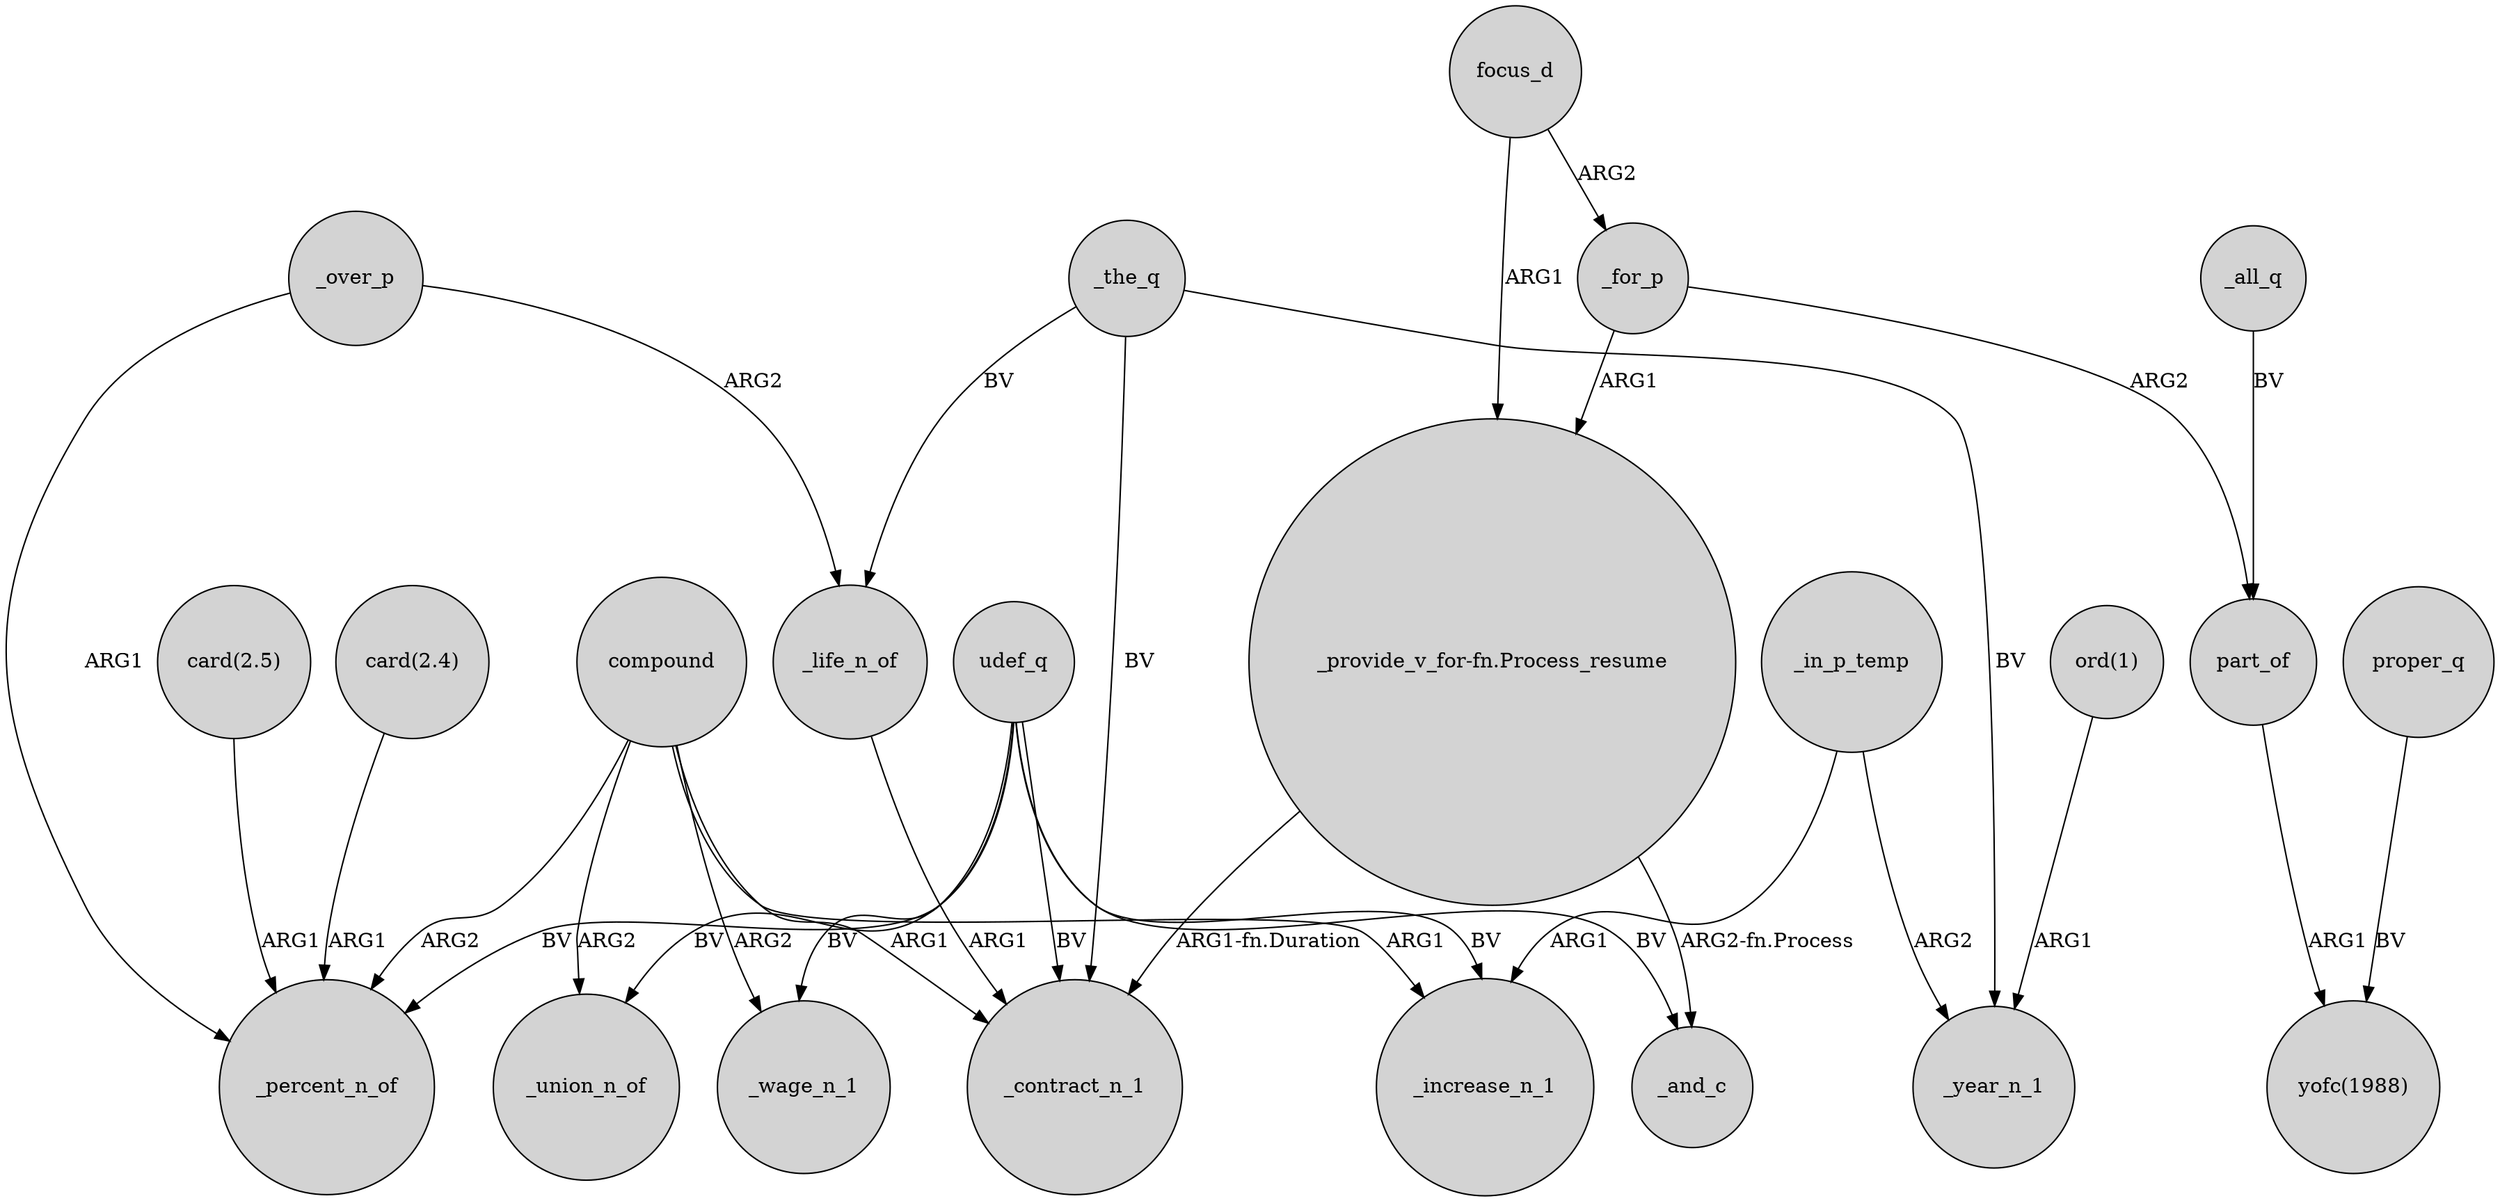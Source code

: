 digraph {
	node [shape=circle style=filled]
	"_provide_v_for-fn.Process_resume" -> _contract_n_1 [label="ARG1-fn.Duration"]
	_the_q -> _life_n_of [label=BV]
	compound -> _union_n_of [label=ARG2]
	compound -> _increase_n_1 [label=ARG1]
	compound -> _contract_n_1 [label=ARG1]
	focus_d -> "_provide_v_for-fn.Process_resume" [label=ARG1]
	_for_p -> part_of [label=ARG2]
	udef_q -> _increase_n_1 [label=BV]
	udef_q -> _and_c [label=BV]
	_all_q -> part_of [label=BV]
	udef_q -> _wage_n_1 [label=BV]
	udef_q -> _union_n_of [label=BV]
	_over_p -> _life_n_of [label=ARG2]
	_for_p -> "_provide_v_for-fn.Process_resume" [label=ARG1]
	udef_q -> _percent_n_of [label=BV]
	"card(2.5)" -> _percent_n_of [label=ARG1]
	_the_q -> _year_n_1 [label=BV]
	"ord(1)" -> _year_n_1 [label=ARG1]
	compound -> _percent_n_of [label=ARG2]
	_over_p -> _percent_n_of [label=ARG1]
	_in_p_temp -> _increase_n_1 [label=ARG1]
	compound -> _wage_n_1 [label=ARG2]
	_the_q -> _contract_n_1 [label=BV]
	proper_q -> "yofc(1988)" [label=BV]
	_in_p_temp -> _year_n_1 [label=ARG2]
	"_provide_v_for-fn.Process_resume" -> _and_c [label="ARG2-fn.Process"]
	focus_d -> _for_p [label=ARG2]
	_life_n_of -> _contract_n_1 [label=ARG1]
	part_of -> "yofc(1988)" [label=ARG1]
	udef_q -> _contract_n_1 [label=BV]
	"card(2.4)" -> _percent_n_of [label=ARG1]
}
